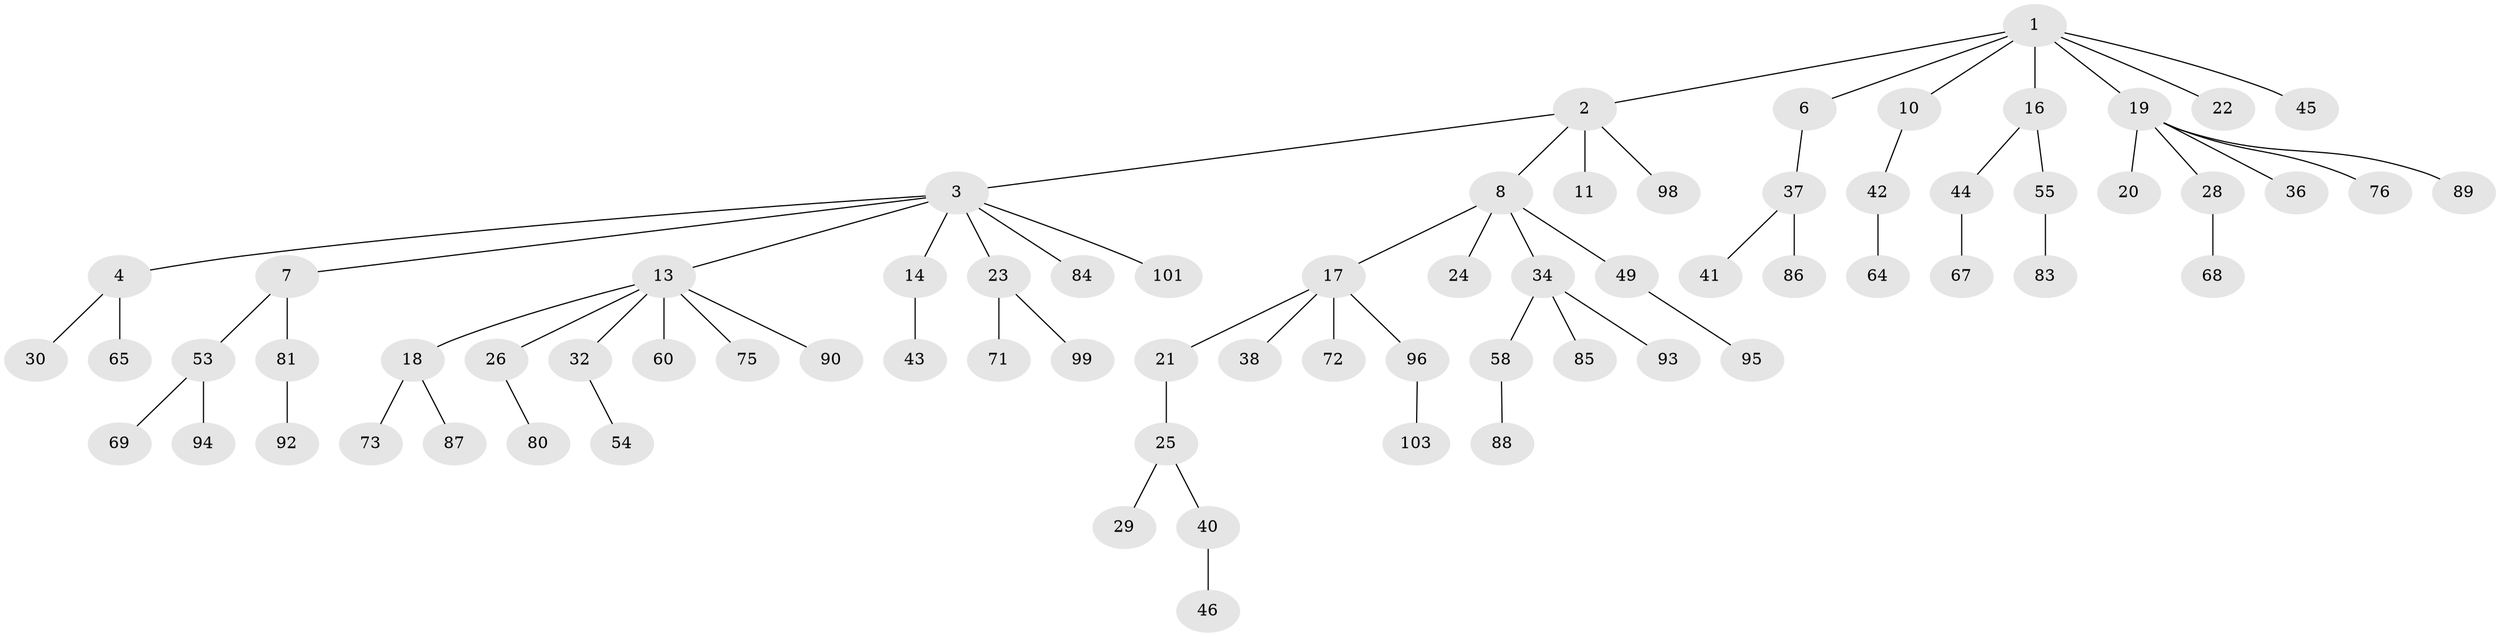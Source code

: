 // Generated by graph-tools (version 1.1) at 2025/24/03/03/25 07:24:07]
// undirected, 72 vertices, 71 edges
graph export_dot {
graph [start="1"]
  node [color=gray90,style=filled];
  1 [super="+12"];
  2 [super="+9"];
  3 [super="+5"];
  4 [super="+48"];
  6 [super="+51"];
  7 [super="+35"];
  8 [super="+52"];
  10 [super="+27"];
  11 [super="+78"];
  13 [super="+15"];
  14 [super="+97"];
  16;
  17 [super="+91"];
  18 [super="+70"];
  19 [super="+59"];
  20;
  21 [super="+31"];
  22 [super="+33"];
  23 [super="+79"];
  24;
  25 [super="+56"];
  26 [super="+47"];
  28;
  29;
  30 [super="+39"];
  32;
  34 [super="+74"];
  36 [super="+57"];
  37 [super="+82"];
  38;
  40;
  41;
  42 [super="+62"];
  43 [super="+61"];
  44 [super="+50"];
  45;
  46;
  49;
  53 [super="+77"];
  54 [super="+63"];
  55 [super="+66"];
  58;
  60;
  64;
  65;
  67;
  68 [super="+102"];
  69;
  71;
  72;
  73;
  75;
  76;
  80;
  81 [super="+100"];
  83;
  84;
  85;
  86;
  87;
  88;
  89;
  90;
  92;
  93;
  94;
  95;
  96;
  98;
  99;
  101;
  103;
  1 -- 2;
  1 -- 6;
  1 -- 10;
  1 -- 16;
  1 -- 19;
  1 -- 45;
  1 -- 22;
  2 -- 3;
  2 -- 8;
  2 -- 98;
  2 -- 11;
  3 -- 4;
  3 -- 7;
  3 -- 13;
  3 -- 14;
  3 -- 101;
  3 -- 84;
  3 -- 23;
  4 -- 30;
  4 -- 65;
  6 -- 37;
  7 -- 53;
  7 -- 81;
  8 -- 17;
  8 -- 24;
  8 -- 34;
  8 -- 49;
  10 -- 42;
  13 -- 18;
  13 -- 75;
  13 -- 90;
  13 -- 32;
  13 -- 26;
  13 -- 60;
  14 -- 43;
  16 -- 44;
  16 -- 55;
  17 -- 21;
  17 -- 38;
  17 -- 72;
  17 -- 96;
  18 -- 73;
  18 -- 87;
  19 -- 20;
  19 -- 28;
  19 -- 36;
  19 -- 89;
  19 -- 76;
  21 -- 25;
  23 -- 71;
  23 -- 99;
  25 -- 29;
  25 -- 40;
  26 -- 80;
  28 -- 68;
  32 -- 54;
  34 -- 58;
  34 -- 85;
  34 -- 93;
  37 -- 41;
  37 -- 86;
  40 -- 46;
  42 -- 64;
  44 -- 67;
  49 -- 95;
  53 -- 69;
  53 -- 94;
  55 -- 83;
  58 -- 88;
  81 -- 92;
  96 -- 103;
}
